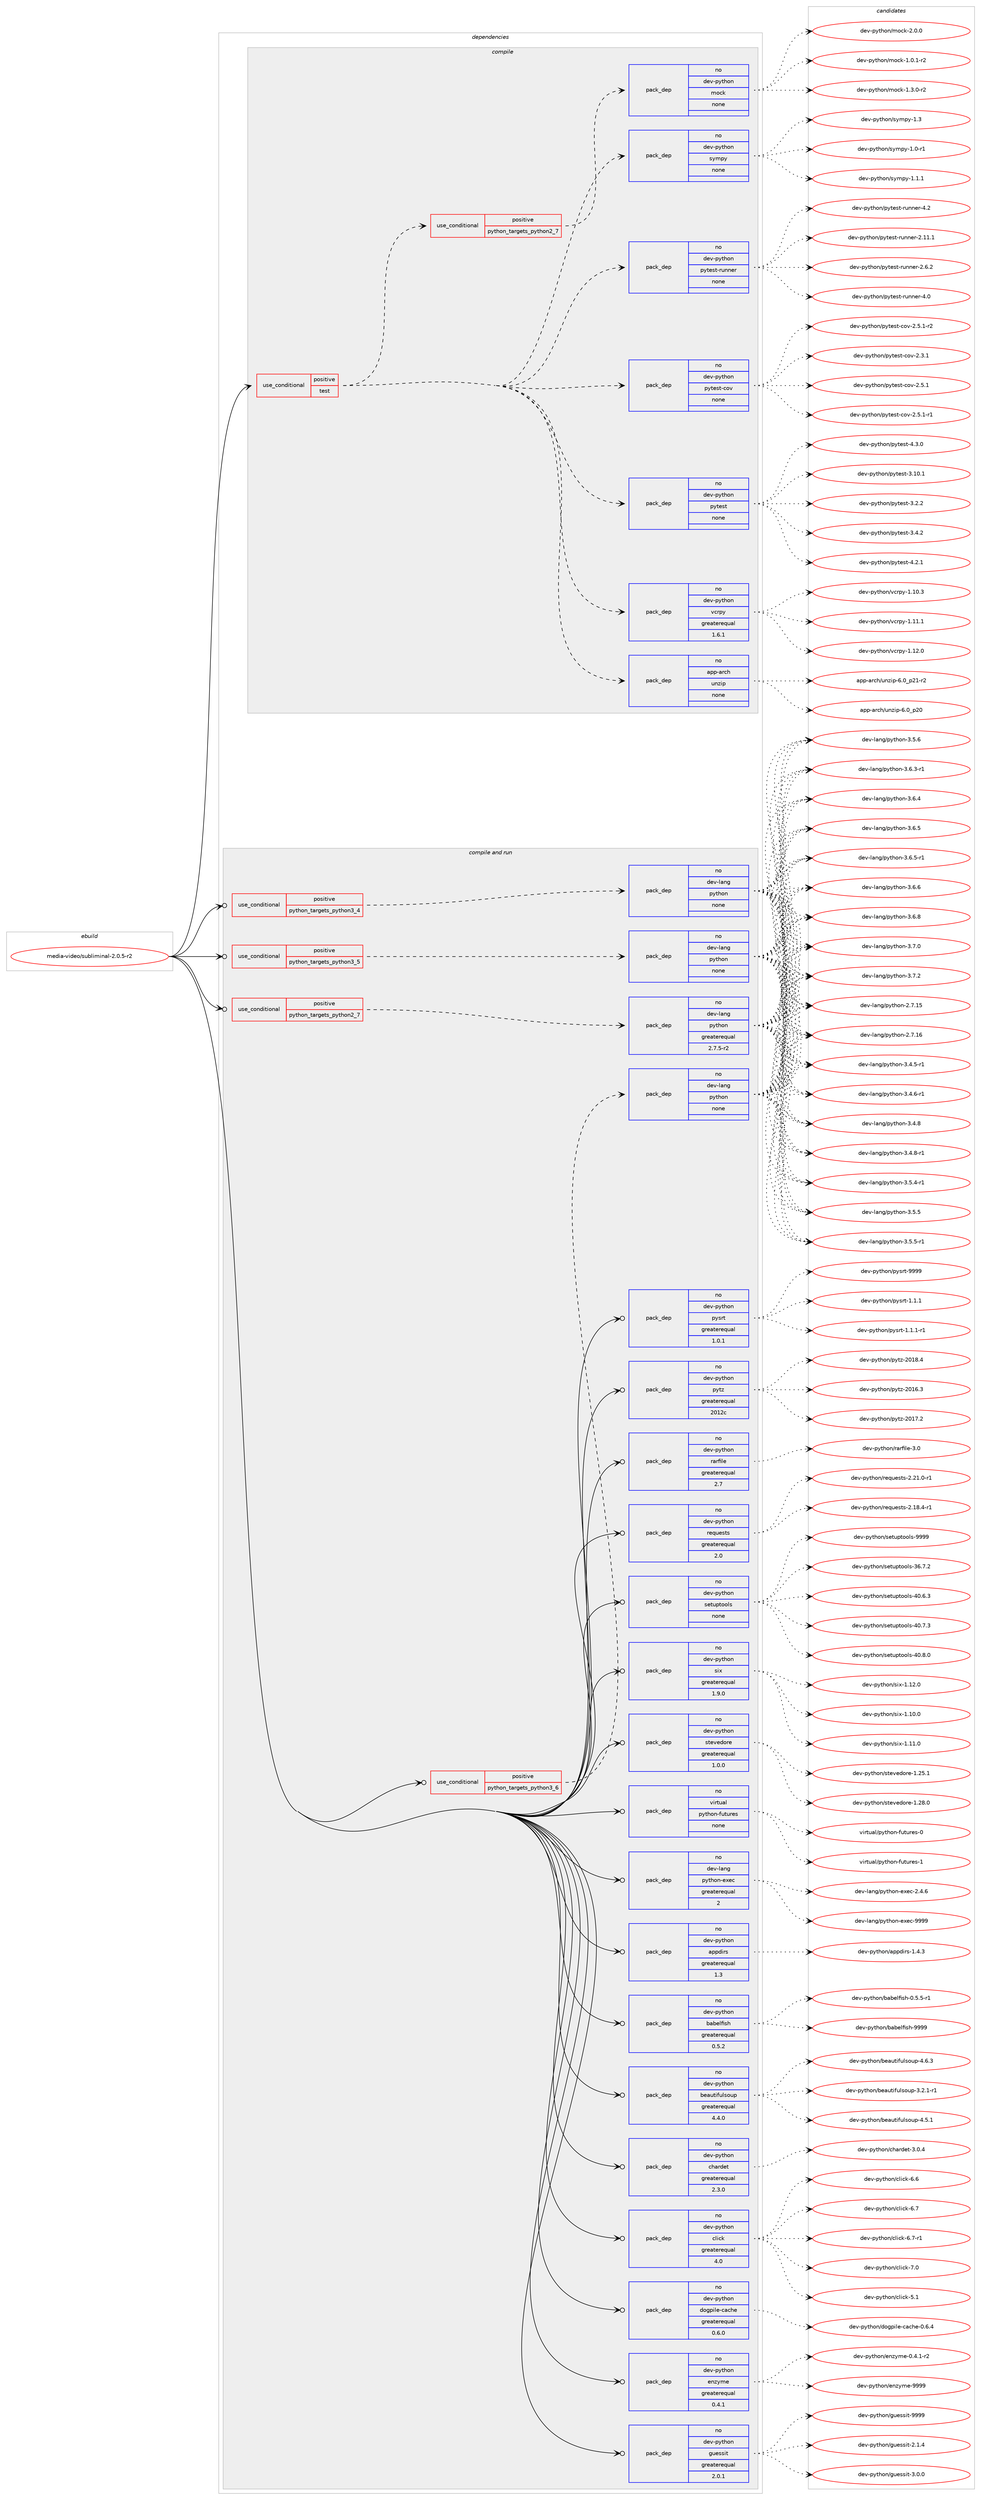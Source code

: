 digraph prolog {

# *************
# Graph options
# *************

newrank=true;
concentrate=true;
compound=true;
graph [rankdir=LR,fontname=Helvetica,fontsize=10,ranksep=1.5];#, ranksep=2.5, nodesep=0.2];
edge  [arrowhead=vee];
node  [fontname=Helvetica,fontsize=10];

# **********
# The ebuild
# **********

subgraph cluster_leftcol {
color=gray;
rank=same;
label=<<i>ebuild</i>>;
id [label="media-video/subliminal-2.0.5-r2", color=red, width=4, href="../media-video/subliminal-2.0.5-r2.svg"];
}

# ****************
# The dependencies
# ****************

subgraph cluster_midcol {
color=gray;
label=<<i>dependencies</i>>;
subgraph cluster_compile {
fillcolor="#eeeeee";
style=filled;
label=<<i>compile</i>>;
subgraph cond441016 {
dependency1640230 [label=<<TABLE BORDER="0" CELLBORDER="1" CELLSPACING="0" CELLPADDING="4"><TR><TD ROWSPAN="3" CELLPADDING="10">use_conditional</TD></TR><TR><TD>positive</TD></TR><TR><TD>test</TD></TR></TABLE>>, shape=none, color=red];
subgraph pack1172732 {
dependency1640231 [label=<<TABLE BORDER="0" CELLBORDER="1" CELLSPACING="0" CELLPADDING="4" WIDTH="220"><TR><TD ROWSPAN="6" CELLPADDING="30">pack_dep</TD></TR><TR><TD WIDTH="110">no</TD></TR><TR><TD>app-arch</TD></TR><TR><TD>unzip</TD></TR><TR><TD>none</TD></TR><TR><TD></TD></TR></TABLE>>, shape=none, color=blue];
}
dependency1640230:e -> dependency1640231:w [weight=20,style="dashed",arrowhead="vee"];
subgraph pack1172733 {
dependency1640232 [label=<<TABLE BORDER="0" CELLBORDER="1" CELLSPACING="0" CELLPADDING="4" WIDTH="220"><TR><TD ROWSPAN="6" CELLPADDING="30">pack_dep</TD></TR><TR><TD WIDTH="110">no</TD></TR><TR><TD>dev-python</TD></TR><TR><TD>vcrpy</TD></TR><TR><TD>greaterequal</TD></TR><TR><TD>1.6.1</TD></TR></TABLE>>, shape=none, color=blue];
}
dependency1640230:e -> dependency1640232:w [weight=20,style="dashed",arrowhead="vee"];
subgraph pack1172734 {
dependency1640233 [label=<<TABLE BORDER="0" CELLBORDER="1" CELLSPACING="0" CELLPADDING="4" WIDTH="220"><TR><TD ROWSPAN="6" CELLPADDING="30">pack_dep</TD></TR><TR><TD WIDTH="110">no</TD></TR><TR><TD>dev-python</TD></TR><TR><TD>pytest</TD></TR><TR><TD>none</TD></TR><TR><TD></TD></TR></TABLE>>, shape=none, color=blue];
}
dependency1640230:e -> dependency1640233:w [weight=20,style="dashed",arrowhead="vee"];
subgraph pack1172735 {
dependency1640234 [label=<<TABLE BORDER="0" CELLBORDER="1" CELLSPACING="0" CELLPADDING="4" WIDTH="220"><TR><TD ROWSPAN="6" CELLPADDING="30">pack_dep</TD></TR><TR><TD WIDTH="110">no</TD></TR><TR><TD>dev-python</TD></TR><TR><TD>pytest-cov</TD></TR><TR><TD>none</TD></TR><TR><TD></TD></TR></TABLE>>, shape=none, color=blue];
}
dependency1640230:e -> dependency1640234:w [weight=20,style="dashed",arrowhead="vee"];
subgraph pack1172736 {
dependency1640235 [label=<<TABLE BORDER="0" CELLBORDER="1" CELLSPACING="0" CELLPADDING="4" WIDTH="220"><TR><TD ROWSPAN="6" CELLPADDING="30">pack_dep</TD></TR><TR><TD WIDTH="110">no</TD></TR><TR><TD>dev-python</TD></TR><TR><TD>pytest-runner</TD></TR><TR><TD>none</TD></TR><TR><TD></TD></TR></TABLE>>, shape=none, color=blue];
}
dependency1640230:e -> dependency1640235:w [weight=20,style="dashed",arrowhead="vee"];
subgraph pack1172737 {
dependency1640236 [label=<<TABLE BORDER="0" CELLBORDER="1" CELLSPACING="0" CELLPADDING="4" WIDTH="220"><TR><TD ROWSPAN="6" CELLPADDING="30">pack_dep</TD></TR><TR><TD WIDTH="110">no</TD></TR><TR><TD>dev-python</TD></TR><TR><TD>sympy</TD></TR><TR><TD>none</TD></TR><TR><TD></TD></TR></TABLE>>, shape=none, color=blue];
}
dependency1640230:e -> dependency1640236:w [weight=20,style="dashed",arrowhead="vee"];
subgraph cond441017 {
dependency1640237 [label=<<TABLE BORDER="0" CELLBORDER="1" CELLSPACING="0" CELLPADDING="4"><TR><TD ROWSPAN="3" CELLPADDING="10">use_conditional</TD></TR><TR><TD>positive</TD></TR><TR><TD>python_targets_python2_7</TD></TR></TABLE>>, shape=none, color=red];
subgraph pack1172738 {
dependency1640238 [label=<<TABLE BORDER="0" CELLBORDER="1" CELLSPACING="0" CELLPADDING="4" WIDTH="220"><TR><TD ROWSPAN="6" CELLPADDING="30">pack_dep</TD></TR><TR><TD WIDTH="110">no</TD></TR><TR><TD>dev-python</TD></TR><TR><TD>mock</TD></TR><TR><TD>none</TD></TR><TR><TD></TD></TR></TABLE>>, shape=none, color=blue];
}
dependency1640237:e -> dependency1640238:w [weight=20,style="dashed",arrowhead="vee"];
}
dependency1640230:e -> dependency1640237:w [weight=20,style="dashed",arrowhead="vee"];
}
id:e -> dependency1640230:w [weight=20,style="solid",arrowhead="vee"];
}
subgraph cluster_compileandrun {
fillcolor="#eeeeee";
style=filled;
label=<<i>compile and run</i>>;
subgraph cond441018 {
dependency1640239 [label=<<TABLE BORDER="0" CELLBORDER="1" CELLSPACING="0" CELLPADDING="4"><TR><TD ROWSPAN="3" CELLPADDING="10">use_conditional</TD></TR><TR><TD>positive</TD></TR><TR><TD>python_targets_python2_7</TD></TR></TABLE>>, shape=none, color=red];
subgraph pack1172739 {
dependency1640240 [label=<<TABLE BORDER="0" CELLBORDER="1" CELLSPACING="0" CELLPADDING="4" WIDTH="220"><TR><TD ROWSPAN="6" CELLPADDING="30">pack_dep</TD></TR><TR><TD WIDTH="110">no</TD></TR><TR><TD>dev-lang</TD></TR><TR><TD>python</TD></TR><TR><TD>greaterequal</TD></TR><TR><TD>2.7.5-r2</TD></TR></TABLE>>, shape=none, color=blue];
}
dependency1640239:e -> dependency1640240:w [weight=20,style="dashed",arrowhead="vee"];
}
id:e -> dependency1640239:w [weight=20,style="solid",arrowhead="odotvee"];
subgraph cond441019 {
dependency1640241 [label=<<TABLE BORDER="0" CELLBORDER="1" CELLSPACING="0" CELLPADDING="4"><TR><TD ROWSPAN="3" CELLPADDING="10">use_conditional</TD></TR><TR><TD>positive</TD></TR><TR><TD>python_targets_python3_4</TD></TR></TABLE>>, shape=none, color=red];
subgraph pack1172740 {
dependency1640242 [label=<<TABLE BORDER="0" CELLBORDER="1" CELLSPACING="0" CELLPADDING="4" WIDTH="220"><TR><TD ROWSPAN="6" CELLPADDING="30">pack_dep</TD></TR><TR><TD WIDTH="110">no</TD></TR><TR><TD>dev-lang</TD></TR><TR><TD>python</TD></TR><TR><TD>none</TD></TR><TR><TD></TD></TR></TABLE>>, shape=none, color=blue];
}
dependency1640241:e -> dependency1640242:w [weight=20,style="dashed",arrowhead="vee"];
}
id:e -> dependency1640241:w [weight=20,style="solid",arrowhead="odotvee"];
subgraph cond441020 {
dependency1640243 [label=<<TABLE BORDER="0" CELLBORDER="1" CELLSPACING="0" CELLPADDING="4"><TR><TD ROWSPAN="3" CELLPADDING="10">use_conditional</TD></TR><TR><TD>positive</TD></TR><TR><TD>python_targets_python3_5</TD></TR></TABLE>>, shape=none, color=red];
subgraph pack1172741 {
dependency1640244 [label=<<TABLE BORDER="0" CELLBORDER="1" CELLSPACING="0" CELLPADDING="4" WIDTH="220"><TR><TD ROWSPAN="6" CELLPADDING="30">pack_dep</TD></TR><TR><TD WIDTH="110">no</TD></TR><TR><TD>dev-lang</TD></TR><TR><TD>python</TD></TR><TR><TD>none</TD></TR><TR><TD></TD></TR></TABLE>>, shape=none, color=blue];
}
dependency1640243:e -> dependency1640244:w [weight=20,style="dashed",arrowhead="vee"];
}
id:e -> dependency1640243:w [weight=20,style="solid",arrowhead="odotvee"];
subgraph cond441021 {
dependency1640245 [label=<<TABLE BORDER="0" CELLBORDER="1" CELLSPACING="0" CELLPADDING="4"><TR><TD ROWSPAN="3" CELLPADDING="10">use_conditional</TD></TR><TR><TD>positive</TD></TR><TR><TD>python_targets_python3_6</TD></TR></TABLE>>, shape=none, color=red];
subgraph pack1172742 {
dependency1640246 [label=<<TABLE BORDER="0" CELLBORDER="1" CELLSPACING="0" CELLPADDING="4" WIDTH="220"><TR><TD ROWSPAN="6" CELLPADDING="30">pack_dep</TD></TR><TR><TD WIDTH="110">no</TD></TR><TR><TD>dev-lang</TD></TR><TR><TD>python</TD></TR><TR><TD>none</TD></TR><TR><TD></TD></TR></TABLE>>, shape=none, color=blue];
}
dependency1640245:e -> dependency1640246:w [weight=20,style="dashed",arrowhead="vee"];
}
id:e -> dependency1640245:w [weight=20,style="solid",arrowhead="odotvee"];
subgraph pack1172743 {
dependency1640247 [label=<<TABLE BORDER="0" CELLBORDER="1" CELLSPACING="0" CELLPADDING="4" WIDTH="220"><TR><TD ROWSPAN="6" CELLPADDING="30">pack_dep</TD></TR><TR><TD WIDTH="110">no</TD></TR><TR><TD>dev-lang</TD></TR><TR><TD>python-exec</TD></TR><TR><TD>greaterequal</TD></TR><TR><TD>2</TD></TR></TABLE>>, shape=none, color=blue];
}
id:e -> dependency1640247:w [weight=20,style="solid",arrowhead="odotvee"];
subgraph pack1172744 {
dependency1640248 [label=<<TABLE BORDER="0" CELLBORDER="1" CELLSPACING="0" CELLPADDING="4" WIDTH="220"><TR><TD ROWSPAN="6" CELLPADDING="30">pack_dep</TD></TR><TR><TD WIDTH="110">no</TD></TR><TR><TD>dev-python</TD></TR><TR><TD>appdirs</TD></TR><TR><TD>greaterequal</TD></TR><TR><TD>1.3</TD></TR></TABLE>>, shape=none, color=blue];
}
id:e -> dependency1640248:w [weight=20,style="solid",arrowhead="odotvee"];
subgraph pack1172745 {
dependency1640249 [label=<<TABLE BORDER="0" CELLBORDER="1" CELLSPACING="0" CELLPADDING="4" WIDTH="220"><TR><TD ROWSPAN="6" CELLPADDING="30">pack_dep</TD></TR><TR><TD WIDTH="110">no</TD></TR><TR><TD>dev-python</TD></TR><TR><TD>babelfish</TD></TR><TR><TD>greaterequal</TD></TR><TR><TD>0.5.2</TD></TR></TABLE>>, shape=none, color=blue];
}
id:e -> dependency1640249:w [weight=20,style="solid",arrowhead="odotvee"];
subgraph pack1172746 {
dependency1640250 [label=<<TABLE BORDER="0" CELLBORDER="1" CELLSPACING="0" CELLPADDING="4" WIDTH="220"><TR><TD ROWSPAN="6" CELLPADDING="30">pack_dep</TD></TR><TR><TD WIDTH="110">no</TD></TR><TR><TD>dev-python</TD></TR><TR><TD>beautifulsoup</TD></TR><TR><TD>greaterequal</TD></TR><TR><TD>4.4.0</TD></TR></TABLE>>, shape=none, color=blue];
}
id:e -> dependency1640250:w [weight=20,style="solid",arrowhead="odotvee"];
subgraph pack1172747 {
dependency1640251 [label=<<TABLE BORDER="0" CELLBORDER="1" CELLSPACING="0" CELLPADDING="4" WIDTH="220"><TR><TD ROWSPAN="6" CELLPADDING="30">pack_dep</TD></TR><TR><TD WIDTH="110">no</TD></TR><TR><TD>dev-python</TD></TR><TR><TD>chardet</TD></TR><TR><TD>greaterequal</TD></TR><TR><TD>2.3.0</TD></TR></TABLE>>, shape=none, color=blue];
}
id:e -> dependency1640251:w [weight=20,style="solid",arrowhead="odotvee"];
subgraph pack1172748 {
dependency1640252 [label=<<TABLE BORDER="0" CELLBORDER="1" CELLSPACING="0" CELLPADDING="4" WIDTH="220"><TR><TD ROWSPAN="6" CELLPADDING="30">pack_dep</TD></TR><TR><TD WIDTH="110">no</TD></TR><TR><TD>dev-python</TD></TR><TR><TD>click</TD></TR><TR><TD>greaterequal</TD></TR><TR><TD>4.0</TD></TR></TABLE>>, shape=none, color=blue];
}
id:e -> dependency1640252:w [weight=20,style="solid",arrowhead="odotvee"];
subgraph pack1172749 {
dependency1640253 [label=<<TABLE BORDER="0" CELLBORDER="1" CELLSPACING="0" CELLPADDING="4" WIDTH="220"><TR><TD ROWSPAN="6" CELLPADDING="30">pack_dep</TD></TR><TR><TD WIDTH="110">no</TD></TR><TR><TD>dev-python</TD></TR><TR><TD>dogpile-cache</TD></TR><TR><TD>greaterequal</TD></TR><TR><TD>0.6.0</TD></TR></TABLE>>, shape=none, color=blue];
}
id:e -> dependency1640253:w [weight=20,style="solid",arrowhead="odotvee"];
subgraph pack1172750 {
dependency1640254 [label=<<TABLE BORDER="0" CELLBORDER="1" CELLSPACING="0" CELLPADDING="4" WIDTH="220"><TR><TD ROWSPAN="6" CELLPADDING="30">pack_dep</TD></TR><TR><TD WIDTH="110">no</TD></TR><TR><TD>dev-python</TD></TR><TR><TD>enzyme</TD></TR><TR><TD>greaterequal</TD></TR><TR><TD>0.4.1</TD></TR></TABLE>>, shape=none, color=blue];
}
id:e -> dependency1640254:w [weight=20,style="solid",arrowhead="odotvee"];
subgraph pack1172751 {
dependency1640255 [label=<<TABLE BORDER="0" CELLBORDER="1" CELLSPACING="0" CELLPADDING="4" WIDTH="220"><TR><TD ROWSPAN="6" CELLPADDING="30">pack_dep</TD></TR><TR><TD WIDTH="110">no</TD></TR><TR><TD>dev-python</TD></TR><TR><TD>guessit</TD></TR><TR><TD>greaterequal</TD></TR><TR><TD>2.0.1</TD></TR></TABLE>>, shape=none, color=blue];
}
id:e -> dependency1640255:w [weight=20,style="solid",arrowhead="odotvee"];
subgraph pack1172752 {
dependency1640256 [label=<<TABLE BORDER="0" CELLBORDER="1" CELLSPACING="0" CELLPADDING="4" WIDTH="220"><TR><TD ROWSPAN="6" CELLPADDING="30">pack_dep</TD></TR><TR><TD WIDTH="110">no</TD></TR><TR><TD>dev-python</TD></TR><TR><TD>pysrt</TD></TR><TR><TD>greaterequal</TD></TR><TR><TD>1.0.1</TD></TR></TABLE>>, shape=none, color=blue];
}
id:e -> dependency1640256:w [weight=20,style="solid",arrowhead="odotvee"];
subgraph pack1172753 {
dependency1640257 [label=<<TABLE BORDER="0" CELLBORDER="1" CELLSPACING="0" CELLPADDING="4" WIDTH="220"><TR><TD ROWSPAN="6" CELLPADDING="30">pack_dep</TD></TR><TR><TD WIDTH="110">no</TD></TR><TR><TD>dev-python</TD></TR><TR><TD>pytz</TD></TR><TR><TD>greaterequal</TD></TR><TR><TD>2012c</TD></TR></TABLE>>, shape=none, color=blue];
}
id:e -> dependency1640257:w [weight=20,style="solid",arrowhead="odotvee"];
subgraph pack1172754 {
dependency1640258 [label=<<TABLE BORDER="0" CELLBORDER="1" CELLSPACING="0" CELLPADDING="4" WIDTH="220"><TR><TD ROWSPAN="6" CELLPADDING="30">pack_dep</TD></TR><TR><TD WIDTH="110">no</TD></TR><TR><TD>dev-python</TD></TR><TR><TD>rarfile</TD></TR><TR><TD>greaterequal</TD></TR><TR><TD>2.7</TD></TR></TABLE>>, shape=none, color=blue];
}
id:e -> dependency1640258:w [weight=20,style="solid",arrowhead="odotvee"];
subgraph pack1172755 {
dependency1640259 [label=<<TABLE BORDER="0" CELLBORDER="1" CELLSPACING="0" CELLPADDING="4" WIDTH="220"><TR><TD ROWSPAN="6" CELLPADDING="30">pack_dep</TD></TR><TR><TD WIDTH="110">no</TD></TR><TR><TD>dev-python</TD></TR><TR><TD>requests</TD></TR><TR><TD>greaterequal</TD></TR><TR><TD>2.0</TD></TR></TABLE>>, shape=none, color=blue];
}
id:e -> dependency1640259:w [weight=20,style="solid",arrowhead="odotvee"];
subgraph pack1172756 {
dependency1640260 [label=<<TABLE BORDER="0" CELLBORDER="1" CELLSPACING="0" CELLPADDING="4" WIDTH="220"><TR><TD ROWSPAN="6" CELLPADDING="30">pack_dep</TD></TR><TR><TD WIDTH="110">no</TD></TR><TR><TD>dev-python</TD></TR><TR><TD>setuptools</TD></TR><TR><TD>none</TD></TR><TR><TD></TD></TR></TABLE>>, shape=none, color=blue];
}
id:e -> dependency1640260:w [weight=20,style="solid",arrowhead="odotvee"];
subgraph pack1172757 {
dependency1640261 [label=<<TABLE BORDER="0" CELLBORDER="1" CELLSPACING="0" CELLPADDING="4" WIDTH="220"><TR><TD ROWSPAN="6" CELLPADDING="30">pack_dep</TD></TR><TR><TD WIDTH="110">no</TD></TR><TR><TD>dev-python</TD></TR><TR><TD>six</TD></TR><TR><TD>greaterequal</TD></TR><TR><TD>1.9.0</TD></TR></TABLE>>, shape=none, color=blue];
}
id:e -> dependency1640261:w [weight=20,style="solid",arrowhead="odotvee"];
subgraph pack1172758 {
dependency1640262 [label=<<TABLE BORDER="0" CELLBORDER="1" CELLSPACING="0" CELLPADDING="4" WIDTH="220"><TR><TD ROWSPAN="6" CELLPADDING="30">pack_dep</TD></TR><TR><TD WIDTH="110">no</TD></TR><TR><TD>dev-python</TD></TR><TR><TD>stevedore</TD></TR><TR><TD>greaterequal</TD></TR><TR><TD>1.0.0</TD></TR></TABLE>>, shape=none, color=blue];
}
id:e -> dependency1640262:w [weight=20,style="solid",arrowhead="odotvee"];
subgraph pack1172759 {
dependency1640263 [label=<<TABLE BORDER="0" CELLBORDER="1" CELLSPACING="0" CELLPADDING="4" WIDTH="220"><TR><TD ROWSPAN="6" CELLPADDING="30">pack_dep</TD></TR><TR><TD WIDTH="110">no</TD></TR><TR><TD>virtual</TD></TR><TR><TD>python-futures</TD></TR><TR><TD>none</TD></TR><TR><TD></TD></TR></TABLE>>, shape=none, color=blue];
}
id:e -> dependency1640263:w [weight=20,style="solid",arrowhead="odotvee"];
}
subgraph cluster_run {
fillcolor="#eeeeee";
style=filled;
label=<<i>run</i>>;
}
}

# **************
# The candidates
# **************

subgraph cluster_choices {
rank=same;
color=gray;
label=<<i>candidates</i>>;

subgraph choice1172732 {
color=black;
nodesep=1;
choice971121124597114991044711711012210511245544648951125048 [label="app-arch/unzip-6.0_p20", color=red, width=4,href="../app-arch/unzip-6.0_p20.svg"];
choice9711211245971149910447117110122105112455446489511250494511450 [label="app-arch/unzip-6.0_p21-r2", color=red, width=4,href="../app-arch/unzip-6.0_p21-r2.svg"];
dependency1640231:e -> choice971121124597114991044711711012210511245544648951125048:w [style=dotted,weight="100"];
dependency1640231:e -> choice9711211245971149910447117110122105112455446489511250494511450:w [style=dotted,weight="100"];
}
subgraph choice1172733 {
color=black;
nodesep=1;
choice10010111845112121116104111110471189911411212145494649484651 [label="dev-python/vcrpy-1.10.3", color=red, width=4,href="../dev-python/vcrpy-1.10.3.svg"];
choice10010111845112121116104111110471189911411212145494649494649 [label="dev-python/vcrpy-1.11.1", color=red, width=4,href="../dev-python/vcrpy-1.11.1.svg"];
choice10010111845112121116104111110471189911411212145494649504648 [label="dev-python/vcrpy-1.12.0", color=red, width=4,href="../dev-python/vcrpy-1.12.0.svg"];
dependency1640232:e -> choice10010111845112121116104111110471189911411212145494649484651:w [style=dotted,weight="100"];
dependency1640232:e -> choice10010111845112121116104111110471189911411212145494649494649:w [style=dotted,weight="100"];
dependency1640232:e -> choice10010111845112121116104111110471189911411212145494649504648:w [style=dotted,weight="100"];
}
subgraph choice1172734 {
color=black;
nodesep=1;
choice100101118451121211161041111104711212111610111511645514649484649 [label="dev-python/pytest-3.10.1", color=red, width=4,href="../dev-python/pytest-3.10.1.svg"];
choice1001011184511212111610411111047112121116101115116455146504650 [label="dev-python/pytest-3.2.2", color=red, width=4,href="../dev-python/pytest-3.2.2.svg"];
choice1001011184511212111610411111047112121116101115116455146524650 [label="dev-python/pytest-3.4.2", color=red, width=4,href="../dev-python/pytest-3.4.2.svg"];
choice1001011184511212111610411111047112121116101115116455246504649 [label="dev-python/pytest-4.2.1", color=red, width=4,href="../dev-python/pytest-4.2.1.svg"];
choice1001011184511212111610411111047112121116101115116455246514648 [label="dev-python/pytest-4.3.0", color=red, width=4,href="../dev-python/pytest-4.3.0.svg"];
dependency1640233:e -> choice100101118451121211161041111104711212111610111511645514649484649:w [style=dotted,weight="100"];
dependency1640233:e -> choice1001011184511212111610411111047112121116101115116455146504650:w [style=dotted,weight="100"];
dependency1640233:e -> choice1001011184511212111610411111047112121116101115116455146524650:w [style=dotted,weight="100"];
dependency1640233:e -> choice1001011184511212111610411111047112121116101115116455246504649:w [style=dotted,weight="100"];
dependency1640233:e -> choice1001011184511212111610411111047112121116101115116455246514648:w [style=dotted,weight="100"];
}
subgraph choice1172735 {
color=black;
nodesep=1;
choice10010111845112121116104111110471121211161011151164599111118455046514649 [label="dev-python/pytest-cov-2.3.1", color=red, width=4,href="../dev-python/pytest-cov-2.3.1.svg"];
choice10010111845112121116104111110471121211161011151164599111118455046534649 [label="dev-python/pytest-cov-2.5.1", color=red, width=4,href="../dev-python/pytest-cov-2.5.1.svg"];
choice100101118451121211161041111104711212111610111511645991111184550465346494511449 [label="dev-python/pytest-cov-2.5.1-r1", color=red, width=4,href="../dev-python/pytest-cov-2.5.1-r1.svg"];
choice100101118451121211161041111104711212111610111511645991111184550465346494511450 [label="dev-python/pytest-cov-2.5.1-r2", color=red, width=4,href="../dev-python/pytest-cov-2.5.1-r2.svg"];
dependency1640234:e -> choice10010111845112121116104111110471121211161011151164599111118455046514649:w [style=dotted,weight="100"];
dependency1640234:e -> choice10010111845112121116104111110471121211161011151164599111118455046534649:w [style=dotted,weight="100"];
dependency1640234:e -> choice100101118451121211161041111104711212111610111511645991111184550465346494511449:w [style=dotted,weight="100"];
dependency1640234:e -> choice100101118451121211161041111104711212111610111511645991111184550465346494511450:w [style=dotted,weight="100"];
}
subgraph choice1172736 {
color=black;
nodesep=1;
choice10010111845112121116104111110471121211161011151164511411711011010111445504649494649 [label="dev-python/pytest-runner-2.11.1", color=red, width=4,href="../dev-python/pytest-runner-2.11.1.svg"];
choice100101118451121211161041111104711212111610111511645114117110110101114455046544650 [label="dev-python/pytest-runner-2.6.2", color=red, width=4,href="../dev-python/pytest-runner-2.6.2.svg"];
choice10010111845112121116104111110471121211161011151164511411711011010111445524648 [label="dev-python/pytest-runner-4.0", color=red, width=4,href="../dev-python/pytest-runner-4.0.svg"];
choice10010111845112121116104111110471121211161011151164511411711011010111445524650 [label="dev-python/pytest-runner-4.2", color=red, width=4,href="../dev-python/pytest-runner-4.2.svg"];
dependency1640235:e -> choice10010111845112121116104111110471121211161011151164511411711011010111445504649494649:w [style=dotted,weight="100"];
dependency1640235:e -> choice100101118451121211161041111104711212111610111511645114117110110101114455046544650:w [style=dotted,weight="100"];
dependency1640235:e -> choice10010111845112121116104111110471121211161011151164511411711011010111445524648:w [style=dotted,weight="100"];
dependency1640235:e -> choice10010111845112121116104111110471121211161011151164511411711011010111445524650:w [style=dotted,weight="100"];
}
subgraph choice1172737 {
color=black;
nodesep=1;
choice1001011184511212111610411111047115121109112121454946484511449 [label="dev-python/sympy-1.0-r1", color=red, width=4,href="../dev-python/sympy-1.0-r1.svg"];
choice1001011184511212111610411111047115121109112121454946494649 [label="dev-python/sympy-1.1.1", color=red, width=4,href="../dev-python/sympy-1.1.1.svg"];
choice100101118451121211161041111104711512110911212145494651 [label="dev-python/sympy-1.3", color=red, width=4,href="../dev-python/sympy-1.3.svg"];
dependency1640236:e -> choice1001011184511212111610411111047115121109112121454946484511449:w [style=dotted,weight="100"];
dependency1640236:e -> choice1001011184511212111610411111047115121109112121454946494649:w [style=dotted,weight="100"];
dependency1640236:e -> choice100101118451121211161041111104711512110911212145494651:w [style=dotted,weight="100"];
}
subgraph choice1172738 {
color=black;
nodesep=1;
choice1001011184511212111610411111047109111991074549464846494511450 [label="dev-python/mock-1.0.1-r2", color=red, width=4,href="../dev-python/mock-1.0.1-r2.svg"];
choice1001011184511212111610411111047109111991074549465146484511450 [label="dev-python/mock-1.3.0-r2", color=red, width=4,href="../dev-python/mock-1.3.0-r2.svg"];
choice100101118451121211161041111104710911199107455046484648 [label="dev-python/mock-2.0.0", color=red, width=4,href="../dev-python/mock-2.0.0.svg"];
dependency1640238:e -> choice1001011184511212111610411111047109111991074549464846494511450:w [style=dotted,weight="100"];
dependency1640238:e -> choice1001011184511212111610411111047109111991074549465146484511450:w [style=dotted,weight="100"];
dependency1640238:e -> choice100101118451121211161041111104710911199107455046484648:w [style=dotted,weight="100"];
}
subgraph choice1172739 {
color=black;
nodesep=1;
choice10010111845108971101034711212111610411111045504655464953 [label="dev-lang/python-2.7.15", color=red, width=4,href="../dev-lang/python-2.7.15.svg"];
choice10010111845108971101034711212111610411111045504655464954 [label="dev-lang/python-2.7.16", color=red, width=4,href="../dev-lang/python-2.7.16.svg"];
choice1001011184510897110103471121211161041111104551465246534511449 [label="dev-lang/python-3.4.5-r1", color=red, width=4,href="../dev-lang/python-3.4.5-r1.svg"];
choice1001011184510897110103471121211161041111104551465246544511449 [label="dev-lang/python-3.4.6-r1", color=red, width=4,href="../dev-lang/python-3.4.6-r1.svg"];
choice100101118451089711010347112121116104111110455146524656 [label="dev-lang/python-3.4.8", color=red, width=4,href="../dev-lang/python-3.4.8.svg"];
choice1001011184510897110103471121211161041111104551465246564511449 [label="dev-lang/python-3.4.8-r1", color=red, width=4,href="../dev-lang/python-3.4.8-r1.svg"];
choice1001011184510897110103471121211161041111104551465346524511449 [label="dev-lang/python-3.5.4-r1", color=red, width=4,href="../dev-lang/python-3.5.4-r1.svg"];
choice100101118451089711010347112121116104111110455146534653 [label="dev-lang/python-3.5.5", color=red, width=4,href="../dev-lang/python-3.5.5.svg"];
choice1001011184510897110103471121211161041111104551465346534511449 [label="dev-lang/python-3.5.5-r1", color=red, width=4,href="../dev-lang/python-3.5.5-r1.svg"];
choice100101118451089711010347112121116104111110455146534654 [label="dev-lang/python-3.5.6", color=red, width=4,href="../dev-lang/python-3.5.6.svg"];
choice1001011184510897110103471121211161041111104551465446514511449 [label="dev-lang/python-3.6.3-r1", color=red, width=4,href="../dev-lang/python-3.6.3-r1.svg"];
choice100101118451089711010347112121116104111110455146544652 [label="dev-lang/python-3.6.4", color=red, width=4,href="../dev-lang/python-3.6.4.svg"];
choice100101118451089711010347112121116104111110455146544653 [label="dev-lang/python-3.6.5", color=red, width=4,href="../dev-lang/python-3.6.5.svg"];
choice1001011184510897110103471121211161041111104551465446534511449 [label="dev-lang/python-3.6.5-r1", color=red, width=4,href="../dev-lang/python-3.6.5-r1.svg"];
choice100101118451089711010347112121116104111110455146544654 [label="dev-lang/python-3.6.6", color=red, width=4,href="../dev-lang/python-3.6.6.svg"];
choice100101118451089711010347112121116104111110455146544656 [label="dev-lang/python-3.6.8", color=red, width=4,href="../dev-lang/python-3.6.8.svg"];
choice100101118451089711010347112121116104111110455146554648 [label="dev-lang/python-3.7.0", color=red, width=4,href="../dev-lang/python-3.7.0.svg"];
choice100101118451089711010347112121116104111110455146554650 [label="dev-lang/python-3.7.2", color=red, width=4,href="../dev-lang/python-3.7.2.svg"];
dependency1640240:e -> choice10010111845108971101034711212111610411111045504655464953:w [style=dotted,weight="100"];
dependency1640240:e -> choice10010111845108971101034711212111610411111045504655464954:w [style=dotted,weight="100"];
dependency1640240:e -> choice1001011184510897110103471121211161041111104551465246534511449:w [style=dotted,weight="100"];
dependency1640240:e -> choice1001011184510897110103471121211161041111104551465246544511449:w [style=dotted,weight="100"];
dependency1640240:e -> choice100101118451089711010347112121116104111110455146524656:w [style=dotted,weight="100"];
dependency1640240:e -> choice1001011184510897110103471121211161041111104551465246564511449:w [style=dotted,weight="100"];
dependency1640240:e -> choice1001011184510897110103471121211161041111104551465346524511449:w [style=dotted,weight="100"];
dependency1640240:e -> choice100101118451089711010347112121116104111110455146534653:w [style=dotted,weight="100"];
dependency1640240:e -> choice1001011184510897110103471121211161041111104551465346534511449:w [style=dotted,weight="100"];
dependency1640240:e -> choice100101118451089711010347112121116104111110455146534654:w [style=dotted,weight="100"];
dependency1640240:e -> choice1001011184510897110103471121211161041111104551465446514511449:w [style=dotted,weight="100"];
dependency1640240:e -> choice100101118451089711010347112121116104111110455146544652:w [style=dotted,weight="100"];
dependency1640240:e -> choice100101118451089711010347112121116104111110455146544653:w [style=dotted,weight="100"];
dependency1640240:e -> choice1001011184510897110103471121211161041111104551465446534511449:w [style=dotted,weight="100"];
dependency1640240:e -> choice100101118451089711010347112121116104111110455146544654:w [style=dotted,weight="100"];
dependency1640240:e -> choice100101118451089711010347112121116104111110455146544656:w [style=dotted,weight="100"];
dependency1640240:e -> choice100101118451089711010347112121116104111110455146554648:w [style=dotted,weight="100"];
dependency1640240:e -> choice100101118451089711010347112121116104111110455146554650:w [style=dotted,weight="100"];
}
subgraph choice1172740 {
color=black;
nodesep=1;
choice10010111845108971101034711212111610411111045504655464953 [label="dev-lang/python-2.7.15", color=red, width=4,href="../dev-lang/python-2.7.15.svg"];
choice10010111845108971101034711212111610411111045504655464954 [label="dev-lang/python-2.7.16", color=red, width=4,href="../dev-lang/python-2.7.16.svg"];
choice1001011184510897110103471121211161041111104551465246534511449 [label="dev-lang/python-3.4.5-r1", color=red, width=4,href="../dev-lang/python-3.4.5-r1.svg"];
choice1001011184510897110103471121211161041111104551465246544511449 [label="dev-lang/python-3.4.6-r1", color=red, width=4,href="../dev-lang/python-3.4.6-r1.svg"];
choice100101118451089711010347112121116104111110455146524656 [label="dev-lang/python-3.4.8", color=red, width=4,href="../dev-lang/python-3.4.8.svg"];
choice1001011184510897110103471121211161041111104551465246564511449 [label="dev-lang/python-3.4.8-r1", color=red, width=4,href="../dev-lang/python-3.4.8-r1.svg"];
choice1001011184510897110103471121211161041111104551465346524511449 [label="dev-lang/python-3.5.4-r1", color=red, width=4,href="../dev-lang/python-3.5.4-r1.svg"];
choice100101118451089711010347112121116104111110455146534653 [label="dev-lang/python-3.5.5", color=red, width=4,href="../dev-lang/python-3.5.5.svg"];
choice1001011184510897110103471121211161041111104551465346534511449 [label="dev-lang/python-3.5.5-r1", color=red, width=4,href="../dev-lang/python-3.5.5-r1.svg"];
choice100101118451089711010347112121116104111110455146534654 [label="dev-lang/python-3.5.6", color=red, width=4,href="../dev-lang/python-3.5.6.svg"];
choice1001011184510897110103471121211161041111104551465446514511449 [label="dev-lang/python-3.6.3-r1", color=red, width=4,href="../dev-lang/python-3.6.3-r1.svg"];
choice100101118451089711010347112121116104111110455146544652 [label="dev-lang/python-3.6.4", color=red, width=4,href="../dev-lang/python-3.6.4.svg"];
choice100101118451089711010347112121116104111110455146544653 [label="dev-lang/python-3.6.5", color=red, width=4,href="../dev-lang/python-3.6.5.svg"];
choice1001011184510897110103471121211161041111104551465446534511449 [label="dev-lang/python-3.6.5-r1", color=red, width=4,href="../dev-lang/python-3.6.5-r1.svg"];
choice100101118451089711010347112121116104111110455146544654 [label="dev-lang/python-3.6.6", color=red, width=4,href="../dev-lang/python-3.6.6.svg"];
choice100101118451089711010347112121116104111110455146544656 [label="dev-lang/python-3.6.8", color=red, width=4,href="../dev-lang/python-3.6.8.svg"];
choice100101118451089711010347112121116104111110455146554648 [label="dev-lang/python-3.7.0", color=red, width=4,href="../dev-lang/python-3.7.0.svg"];
choice100101118451089711010347112121116104111110455146554650 [label="dev-lang/python-3.7.2", color=red, width=4,href="../dev-lang/python-3.7.2.svg"];
dependency1640242:e -> choice10010111845108971101034711212111610411111045504655464953:w [style=dotted,weight="100"];
dependency1640242:e -> choice10010111845108971101034711212111610411111045504655464954:w [style=dotted,weight="100"];
dependency1640242:e -> choice1001011184510897110103471121211161041111104551465246534511449:w [style=dotted,weight="100"];
dependency1640242:e -> choice1001011184510897110103471121211161041111104551465246544511449:w [style=dotted,weight="100"];
dependency1640242:e -> choice100101118451089711010347112121116104111110455146524656:w [style=dotted,weight="100"];
dependency1640242:e -> choice1001011184510897110103471121211161041111104551465246564511449:w [style=dotted,weight="100"];
dependency1640242:e -> choice1001011184510897110103471121211161041111104551465346524511449:w [style=dotted,weight="100"];
dependency1640242:e -> choice100101118451089711010347112121116104111110455146534653:w [style=dotted,weight="100"];
dependency1640242:e -> choice1001011184510897110103471121211161041111104551465346534511449:w [style=dotted,weight="100"];
dependency1640242:e -> choice100101118451089711010347112121116104111110455146534654:w [style=dotted,weight="100"];
dependency1640242:e -> choice1001011184510897110103471121211161041111104551465446514511449:w [style=dotted,weight="100"];
dependency1640242:e -> choice100101118451089711010347112121116104111110455146544652:w [style=dotted,weight="100"];
dependency1640242:e -> choice100101118451089711010347112121116104111110455146544653:w [style=dotted,weight="100"];
dependency1640242:e -> choice1001011184510897110103471121211161041111104551465446534511449:w [style=dotted,weight="100"];
dependency1640242:e -> choice100101118451089711010347112121116104111110455146544654:w [style=dotted,weight="100"];
dependency1640242:e -> choice100101118451089711010347112121116104111110455146544656:w [style=dotted,weight="100"];
dependency1640242:e -> choice100101118451089711010347112121116104111110455146554648:w [style=dotted,weight="100"];
dependency1640242:e -> choice100101118451089711010347112121116104111110455146554650:w [style=dotted,weight="100"];
}
subgraph choice1172741 {
color=black;
nodesep=1;
choice10010111845108971101034711212111610411111045504655464953 [label="dev-lang/python-2.7.15", color=red, width=4,href="../dev-lang/python-2.7.15.svg"];
choice10010111845108971101034711212111610411111045504655464954 [label="dev-lang/python-2.7.16", color=red, width=4,href="../dev-lang/python-2.7.16.svg"];
choice1001011184510897110103471121211161041111104551465246534511449 [label="dev-lang/python-3.4.5-r1", color=red, width=4,href="../dev-lang/python-3.4.5-r1.svg"];
choice1001011184510897110103471121211161041111104551465246544511449 [label="dev-lang/python-3.4.6-r1", color=red, width=4,href="../dev-lang/python-3.4.6-r1.svg"];
choice100101118451089711010347112121116104111110455146524656 [label="dev-lang/python-3.4.8", color=red, width=4,href="../dev-lang/python-3.4.8.svg"];
choice1001011184510897110103471121211161041111104551465246564511449 [label="dev-lang/python-3.4.8-r1", color=red, width=4,href="../dev-lang/python-3.4.8-r1.svg"];
choice1001011184510897110103471121211161041111104551465346524511449 [label="dev-lang/python-3.5.4-r1", color=red, width=4,href="../dev-lang/python-3.5.4-r1.svg"];
choice100101118451089711010347112121116104111110455146534653 [label="dev-lang/python-3.5.5", color=red, width=4,href="../dev-lang/python-3.5.5.svg"];
choice1001011184510897110103471121211161041111104551465346534511449 [label="dev-lang/python-3.5.5-r1", color=red, width=4,href="../dev-lang/python-3.5.5-r1.svg"];
choice100101118451089711010347112121116104111110455146534654 [label="dev-lang/python-3.5.6", color=red, width=4,href="../dev-lang/python-3.5.6.svg"];
choice1001011184510897110103471121211161041111104551465446514511449 [label="dev-lang/python-3.6.3-r1", color=red, width=4,href="../dev-lang/python-3.6.3-r1.svg"];
choice100101118451089711010347112121116104111110455146544652 [label="dev-lang/python-3.6.4", color=red, width=4,href="../dev-lang/python-3.6.4.svg"];
choice100101118451089711010347112121116104111110455146544653 [label="dev-lang/python-3.6.5", color=red, width=4,href="../dev-lang/python-3.6.5.svg"];
choice1001011184510897110103471121211161041111104551465446534511449 [label="dev-lang/python-3.6.5-r1", color=red, width=4,href="../dev-lang/python-3.6.5-r1.svg"];
choice100101118451089711010347112121116104111110455146544654 [label="dev-lang/python-3.6.6", color=red, width=4,href="../dev-lang/python-3.6.6.svg"];
choice100101118451089711010347112121116104111110455146544656 [label="dev-lang/python-3.6.8", color=red, width=4,href="../dev-lang/python-3.6.8.svg"];
choice100101118451089711010347112121116104111110455146554648 [label="dev-lang/python-3.7.0", color=red, width=4,href="../dev-lang/python-3.7.0.svg"];
choice100101118451089711010347112121116104111110455146554650 [label="dev-lang/python-3.7.2", color=red, width=4,href="../dev-lang/python-3.7.2.svg"];
dependency1640244:e -> choice10010111845108971101034711212111610411111045504655464953:w [style=dotted,weight="100"];
dependency1640244:e -> choice10010111845108971101034711212111610411111045504655464954:w [style=dotted,weight="100"];
dependency1640244:e -> choice1001011184510897110103471121211161041111104551465246534511449:w [style=dotted,weight="100"];
dependency1640244:e -> choice1001011184510897110103471121211161041111104551465246544511449:w [style=dotted,weight="100"];
dependency1640244:e -> choice100101118451089711010347112121116104111110455146524656:w [style=dotted,weight="100"];
dependency1640244:e -> choice1001011184510897110103471121211161041111104551465246564511449:w [style=dotted,weight="100"];
dependency1640244:e -> choice1001011184510897110103471121211161041111104551465346524511449:w [style=dotted,weight="100"];
dependency1640244:e -> choice100101118451089711010347112121116104111110455146534653:w [style=dotted,weight="100"];
dependency1640244:e -> choice1001011184510897110103471121211161041111104551465346534511449:w [style=dotted,weight="100"];
dependency1640244:e -> choice100101118451089711010347112121116104111110455146534654:w [style=dotted,weight="100"];
dependency1640244:e -> choice1001011184510897110103471121211161041111104551465446514511449:w [style=dotted,weight="100"];
dependency1640244:e -> choice100101118451089711010347112121116104111110455146544652:w [style=dotted,weight="100"];
dependency1640244:e -> choice100101118451089711010347112121116104111110455146544653:w [style=dotted,weight="100"];
dependency1640244:e -> choice1001011184510897110103471121211161041111104551465446534511449:w [style=dotted,weight="100"];
dependency1640244:e -> choice100101118451089711010347112121116104111110455146544654:w [style=dotted,weight="100"];
dependency1640244:e -> choice100101118451089711010347112121116104111110455146544656:w [style=dotted,weight="100"];
dependency1640244:e -> choice100101118451089711010347112121116104111110455146554648:w [style=dotted,weight="100"];
dependency1640244:e -> choice100101118451089711010347112121116104111110455146554650:w [style=dotted,weight="100"];
}
subgraph choice1172742 {
color=black;
nodesep=1;
choice10010111845108971101034711212111610411111045504655464953 [label="dev-lang/python-2.7.15", color=red, width=4,href="../dev-lang/python-2.7.15.svg"];
choice10010111845108971101034711212111610411111045504655464954 [label="dev-lang/python-2.7.16", color=red, width=4,href="../dev-lang/python-2.7.16.svg"];
choice1001011184510897110103471121211161041111104551465246534511449 [label="dev-lang/python-3.4.5-r1", color=red, width=4,href="../dev-lang/python-3.4.5-r1.svg"];
choice1001011184510897110103471121211161041111104551465246544511449 [label="dev-lang/python-3.4.6-r1", color=red, width=4,href="../dev-lang/python-3.4.6-r1.svg"];
choice100101118451089711010347112121116104111110455146524656 [label="dev-lang/python-3.4.8", color=red, width=4,href="../dev-lang/python-3.4.8.svg"];
choice1001011184510897110103471121211161041111104551465246564511449 [label="dev-lang/python-3.4.8-r1", color=red, width=4,href="../dev-lang/python-3.4.8-r1.svg"];
choice1001011184510897110103471121211161041111104551465346524511449 [label="dev-lang/python-3.5.4-r1", color=red, width=4,href="../dev-lang/python-3.5.4-r1.svg"];
choice100101118451089711010347112121116104111110455146534653 [label="dev-lang/python-3.5.5", color=red, width=4,href="../dev-lang/python-3.5.5.svg"];
choice1001011184510897110103471121211161041111104551465346534511449 [label="dev-lang/python-3.5.5-r1", color=red, width=4,href="../dev-lang/python-3.5.5-r1.svg"];
choice100101118451089711010347112121116104111110455146534654 [label="dev-lang/python-3.5.6", color=red, width=4,href="../dev-lang/python-3.5.6.svg"];
choice1001011184510897110103471121211161041111104551465446514511449 [label="dev-lang/python-3.6.3-r1", color=red, width=4,href="../dev-lang/python-3.6.3-r1.svg"];
choice100101118451089711010347112121116104111110455146544652 [label="dev-lang/python-3.6.4", color=red, width=4,href="../dev-lang/python-3.6.4.svg"];
choice100101118451089711010347112121116104111110455146544653 [label="dev-lang/python-3.6.5", color=red, width=4,href="../dev-lang/python-3.6.5.svg"];
choice1001011184510897110103471121211161041111104551465446534511449 [label="dev-lang/python-3.6.5-r1", color=red, width=4,href="../dev-lang/python-3.6.5-r1.svg"];
choice100101118451089711010347112121116104111110455146544654 [label="dev-lang/python-3.6.6", color=red, width=4,href="../dev-lang/python-3.6.6.svg"];
choice100101118451089711010347112121116104111110455146544656 [label="dev-lang/python-3.6.8", color=red, width=4,href="../dev-lang/python-3.6.8.svg"];
choice100101118451089711010347112121116104111110455146554648 [label="dev-lang/python-3.7.0", color=red, width=4,href="../dev-lang/python-3.7.0.svg"];
choice100101118451089711010347112121116104111110455146554650 [label="dev-lang/python-3.7.2", color=red, width=4,href="../dev-lang/python-3.7.2.svg"];
dependency1640246:e -> choice10010111845108971101034711212111610411111045504655464953:w [style=dotted,weight="100"];
dependency1640246:e -> choice10010111845108971101034711212111610411111045504655464954:w [style=dotted,weight="100"];
dependency1640246:e -> choice1001011184510897110103471121211161041111104551465246534511449:w [style=dotted,weight="100"];
dependency1640246:e -> choice1001011184510897110103471121211161041111104551465246544511449:w [style=dotted,weight="100"];
dependency1640246:e -> choice100101118451089711010347112121116104111110455146524656:w [style=dotted,weight="100"];
dependency1640246:e -> choice1001011184510897110103471121211161041111104551465246564511449:w [style=dotted,weight="100"];
dependency1640246:e -> choice1001011184510897110103471121211161041111104551465346524511449:w [style=dotted,weight="100"];
dependency1640246:e -> choice100101118451089711010347112121116104111110455146534653:w [style=dotted,weight="100"];
dependency1640246:e -> choice1001011184510897110103471121211161041111104551465346534511449:w [style=dotted,weight="100"];
dependency1640246:e -> choice100101118451089711010347112121116104111110455146534654:w [style=dotted,weight="100"];
dependency1640246:e -> choice1001011184510897110103471121211161041111104551465446514511449:w [style=dotted,weight="100"];
dependency1640246:e -> choice100101118451089711010347112121116104111110455146544652:w [style=dotted,weight="100"];
dependency1640246:e -> choice100101118451089711010347112121116104111110455146544653:w [style=dotted,weight="100"];
dependency1640246:e -> choice1001011184510897110103471121211161041111104551465446534511449:w [style=dotted,weight="100"];
dependency1640246:e -> choice100101118451089711010347112121116104111110455146544654:w [style=dotted,weight="100"];
dependency1640246:e -> choice100101118451089711010347112121116104111110455146544656:w [style=dotted,weight="100"];
dependency1640246:e -> choice100101118451089711010347112121116104111110455146554648:w [style=dotted,weight="100"];
dependency1640246:e -> choice100101118451089711010347112121116104111110455146554650:w [style=dotted,weight="100"];
}
subgraph choice1172743 {
color=black;
nodesep=1;
choice1001011184510897110103471121211161041111104510112010199455046524654 [label="dev-lang/python-exec-2.4.6", color=red, width=4,href="../dev-lang/python-exec-2.4.6.svg"];
choice10010111845108971101034711212111610411111045101120101994557575757 [label="dev-lang/python-exec-9999", color=red, width=4,href="../dev-lang/python-exec-9999.svg"];
dependency1640247:e -> choice1001011184510897110103471121211161041111104510112010199455046524654:w [style=dotted,weight="100"];
dependency1640247:e -> choice10010111845108971101034711212111610411111045101120101994557575757:w [style=dotted,weight="100"];
}
subgraph choice1172744 {
color=black;
nodesep=1;
choice100101118451121211161041111104797112112100105114115454946524651 [label="dev-python/appdirs-1.4.3", color=red, width=4,href="../dev-python/appdirs-1.4.3.svg"];
dependency1640248:e -> choice100101118451121211161041111104797112112100105114115454946524651:w [style=dotted,weight="100"];
}
subgraph choice1172745 {
color=black;
nodesep=1;
choice10010111845112121116104111110479897981011081021051151044548465346534511449 [label="dev-python/babelfish-0.5.5-r1", color=red, width=4,href="../dev-python/babelfish-0.5.5-r1.svg"];
choice10010111845112121116104111110479897981011081021051151044557575757 [label="dev-python/babelfish-9999", color=red, width=4,href="../dev-python/babelfish-9999.svg"];
dependency1640249:e -> choice10010111845112121116104111110479897981011081021051151044548465346534511449:w [style=dotted,weight="100"];
dependency1640249:e -> choice10010111845112121116104111110479897981011081021051151044557575757:w [style=dotted,weight="100"];
}
subgraph choice1172746 {
color=black;
nodesep=1;
choice100101118451121211161041111104798101971171161051021171081151111171124551465046494511449 [label="dev-python/beautifulsoup-3.2.1-r1", color=red, width=4,href="../dev-python/beautifulsoup-3.2.1-r1.svg"];
choice10010111845112121116104111110479810197117116105102117108115111117112455246534649 [label="dev-python/beautifulsoup-4.5.1", color=red, width=4,href="../dev-python/beautifulsoup-4.5.1.svg"];
choice10010111845112121116104111110479810197117116105102117108115111117112455246544651 [label="dev-python/beautifulsoup-4.6.3", color=red, width=4,href="../dev-python/beautifulsoup-4.6.3.svg"];
dependency1640250:e -> choice100101118451121211161041111104798101971171161051021171081151111171124551465046494511449:w [style=dotted,weight="100"];
dependency1640250:e -> choice10010111845112121116104111110479810197117116105102117108115111117112455246534649:w [style=dotted,weight="100"];
dependency1640250:e -> choice10010111845112121116104111110479810197117116105102117108115111117112455246544651:w [style=dotted,weight="100"];
}
subgraph choice1172747 {
color=black;
nodesep=1;
choice10010111845112121116104111110479910497114100101116455146484652 [label="dev-python/chardet-3.0.4", color=red, width=4,href="../dev-python/chardet-3.0.4.svg"];
dependency1640251:e -> choice10010111845112121116104111110479910497114100101116455146484652:w [style=dotted,weight="100"];
}
subgraph choice1172748 {
color=black;
nodesep=1;
choice1001011184511212111610411111047991081059910745534649 [label="dev-python/click-5.1", color=red, width=4,href="../dev-python/click-5.1.svg"];
choice1001011184511212111610411111047991081059910745544654 [label="dev-python/click-6.6", color=red, width=4,href="../dev-python/click-6.6.svg"];
choice1001011184511212111610411111047991081059910745544655 [label="dev-python/click-6.7", color=red, width=4,href="../dev-python/click-6.7.svg"];
choice10010111845112121116104111110479910810599107455446554511449 [label="dev-python/click-6.7-r1", color=red, width=4,href="../dev-python/click-6.7-r1.svg"];
choice1001011184511212111610411111047991081059910745554648 [label="dev-python/click-7.0", color=red, width=4,href="../dev-python/click-7.0.svg"];
dependency1640252:e -> choice1001011184511212111610411111047991081059910745534649:w [style=dotted,weight="100"];
dependency1640252:e -> choice1001011184511212111610411111047991081059910745544654:w [style=dotted,weight="100"];
dependency1640252:e -> choice1001011184511212111610411111047991081059910745544655:w [style=dotted,weight="100"];
dependency1640252:e -> choice10010111845112121116104111110479910810599107455446554511449:w [style=dotted,weight="100"];
dependency1640252:e -> choice1001011184511212111610411111047991081059910745554648:w [style=dotted,weight="100"];
}
subgraph choice1172749 {
color=black;
nodesep=1;
choice100101118451121211161041111104710011110311210510810145999799104101454846544652 [label="dev-python/dogpile-cache-0.6.4", color=red, width=4,href="../dev-python/dogpile-cache-0.6.4.svg"];
dependency1640253:e -> choice100101118451121211161041111104710011110311210510810145999799104101454846544652:w [style=dotted,weight="100"];
}
subgraph choice1172750 {
color=black;
nodesep=1;
choice10010111845112121116104111110471011101221211091014548465246494511450 [label="dev-python/enzyme-0.4.1-r2", color=red, width=4,href="../dev-python/enzyme-0.4.1-r2.svg"];
choice10010111845112121116104111110471011101221211091014557575757 [label="dev-python/enzyme-9999", color=red, width=4,href="../dev-python/enzyme-9999.svg"];
dependency1640254:e -> choice10010111845112121116104111110471011101221211091014548465246494511450:w [style=dotted,weight="100"];
dependency1640254:e -> choice10010111845112121116104111110471011101221211091014557575757:w [style=dotted,weight="100"];
}
subgraph choice1172751 {
color=black;
nodesep=1;
choice1001011184511212111610411111047103117101115115105116455046494652 [label="dev-python/guessit-2.1.4", color=red, width=4,href="../dev-python/guessit-2.1.4.svg"];
choice1001011184511212111610411111047103117101115115105116455146484648 [label="dev-python/guessit-3.0.0", color=red, width=4,href="../dev-python/guessit-3.0.0.svg"];
choice10010111845112121116104111110471031171011151151051164557575757 [label="dev-python/guessit-9999", color=red, width=4,href="../dev-python/guessit-9999.svg"];
dependency1640255:e -> choice1001011184511212111610411111047103117101115115105116455046494652:w [style=dotted,weight="100"];
dependency1640255:e -> choice1001011184511212111610411111047103117101115115105116455146484648:w [style=dotted,weight="100"];
dependency1640255:e -> choice10010111845112121116104111110471031171011151151051164557575757:w [style=dotted,weight="100"];
}
subgraph choice1172752 {
color=black;
nodesep=1;
choice1001011184511212111610411111047112121115114116454946494649 [label="dev-python/pysrt-1.1.1", color=red, width=4,href="../dev-python/pysrt-1.1.1.svg"];
choice10010111845112121116104111110471121211151141164549464946494511449 [label="dev-python/pysrt-1.1.1-r1", color=red, width=4,href="../dev-python/pysrt-1.1.1-r1.svg"];
choice10010111845112121116104111110471121211151141164557575757 [label="dev-python/pysrt-9999", color=red, width=4,href="../dev-python/pysrt-9999.svg"];
dependency1640256:e -> choice1001011184511212111610411111047112121115114116454946494649:w [style=dotted,weight="100"];
dependency1640256:e -> choice10010111845112121116104111110471121211151141164549464946494511449:w [style=dotted,weight="100"];
dependency1640256:e -> choice10010111845112121116104111110471121211151141164557575757:w [style=dotted,weight="100"];
}
subgraph choice1172753 {
color=black;
nodesep=1;
choice100101118451121211161041111104711212111612245504849544651 [label="dev-python/pytz-2016.3", color=red, width=4,href="../dev-python/pytz-2016.3.svg"];
choice100101118451121211161041111104711212111612245504849554650 [label="dev-python/pytz-2017.2", color=red, width=4,href="../dev-python/pytz-2017.2.svg"];
choice100101118451121211161041111104711212111612245504849564652 [label="dev-python/pytz-2018.4", color=red, width=4,href="../dev-python/pytz-2018.4.svg"];
dependency1640257:e -> choice100101118451121211161041111104711212111612245504849544651:w [style=dotted,weight="100"];
dependency1640257:e -> choice100101118451121211161041111104711212111612245504849554650:w [style=dotted,weight="100"];
dependency1640257:e -> choice100101118451121211161041111104711212111612245504849564652:w [style=dotted,weight="100"];
}
subgraph choice1172754 {
color=black;
nodesep=1;
choice10010111845112121116104111110471149711410210510810145514648 [label="dev-python/rarfile-3.0", color=red, width=4,href="../dev-python/rarfile-3.0.svg"];
dependency1640258:e -> choice10010111845112121116104111110471149711410210510810145514648:w [style=dotted,weight="100"];
}
subgraph choice1172755 {
color=black;
nodesep=1;
choice1001011184511212111610411111047114101113117101115116115455046495646524511449 [label="dev-python/requests-2.18.4-r1", color=red, width=4,href="../dev-python/requests-2.18.4-r1.svg"];
choice1001011184511212111610411111047114101113117101115116115455046504946484511449 [label="dev-python/requests-2.21.0-r1", color=red, width=4,href="../dev-python/requests-2.21.0-r1.svg"];
dependency1640259:e -> choice1001011184511212111610411111047114101113117101115116115455046495646524511449:w [style=dotted,weight="100"];
dependency1640259:e -> choice1001011184511212111610411111047114101113117101115116115455046504946484511449:w [style=dotted,weight="100"];
}
subgraph choice1172756 {
color=black;
nodesep=1;
choice100101118451121211161041111104711510111611711211611111110811545515446554650 [label="dev-python/setuptools-36.7.2", color=red, width=4,href="../dev-python/setuptools-36.7.2.svg"];
choice100101118451121211161041111104711510111611711211611111110811545524846544651 [label="dev-python/setuptools-40.6.3", color=red, width=4,href="../dev-python/setuptools-40.6.3.svg"];
choice100101118451121211161041111104711510111611711211611111110811545524846554651 [label="dev-python/setuptools-40.7.3", color=red, width=4,href="../dev-python/setuptools-40.7.3.svg"];
choice100101118451121211161041111104711510111611711211611111110811545524846564648 [label="dev-python/setuptools-40.8.0", color=red, width=4,href="../dev-python/setuptools-40.8.0.svg"];
choice10010111845112121116104111110471151011161171121161111111081154557575757 [label="dev-python/setuptools-9999", color=red, width=4,href="../dev-python/setuptools-9999.svg"];
dependency1640260:e -> choice100101118451121211161041111104711510111611711211611111110811545515446554650:w [style=dotted,weight="100"];
dependency1640260:e -> choice100101118451121211161041111104711510111611711211611111110811545524846544651:w [style=dotted,weight="100"];
dependency1640260:e -> choice100101118451121211161041111104711510111611711211611111110811545524846554651:w [style=dotted,weight="100"];
dependency1640260:e -> choice100101118451121211161041111104711510111611711211611111110811545524846564648:w [style=dotted,weight="100"];
dependency1640260:e -> choice10010111845112121116104111110471151011161171121161111111081154557575757:w [style=dotted,weight="100"];
}
subgraph choice1172757 {
color=black;
nodesep=1;
choice100101118451121211161041111104711510512045494649484648 [label="dev-python/six-1.10.0", color=red, width=4,href="../dev-python/six-1.10.0.svg"];
choice100101118451121211161041111104711510512045494649494648 [label="dev-python/six-1.11.0", color=red, width=4,href="../dev-python/six-1.11.0.svg"];
choice100101118451121211161041111104711510512045494649504648 [label="dev-python/six-1.12.0", color=red, width=4,href="../dev-python/six-1.12.0.svg"];
dependency1640261:e -> choice100101118451121211161041111104711510512045494649484648:w [style=dotted,weight="100"];
dependency1640261:e -> choice100101118451121211161041111104711510512045494649494648:w [style=dotted,weight="100"];
dependency1640261:e -> choice100101118451121211161041111104711510512045494649504648:w [style=dotted,weight="100"];
}
subgraph choice1172758 {
color=black;
nodesep=1;
choice100101118451121211161041111104711511610111810110011111410145494650534649 [label="dev-python/stevedore-1.25.1", color=red, width=4,href="../dev-python/stevedore-1.25.1.svg"];
choice100101118451121211161041111104711511610111810110011111410145494650564648 [label="dev-python/stevedore-1.28.0", color=red, width=4,href="../dev-python/stevedore-1.28.0.svg"];
dependency1640262:e -> choice100101118451121211161041111104711511610111810110011111410145494650534649:w [style=dotted,weight="100"];
dependency1640262:e -> choice100101118451121211161041111104711511610111810110011111410145494650564648:w [style=dotted,weight="100"];
}
subgraph choice1172759 {
color=black;
nodesep=1;
choice1181051141161179710847112121116104111110451021171161171141011154548 [label="virtual/python-futures-0", color=red, width=4,href="../virtual/python-futures-0.svg"];
choice1181051141161179710847112121116104111110451021171161171141011154549 [label="virtual/python-futures-1", color=red, width=4,href="../virtual/python-futures-1.svg"];
dependency1640263:e -> choice1181051141161179710847112121116104111110451021171161171141011154548:w [style=dotted,weight="100"];
dependency1640263:e -> choice1181051141161179710847112121116104111110451021171161171141011154549:w [style=dotted,weight="100"];
}
}

}
